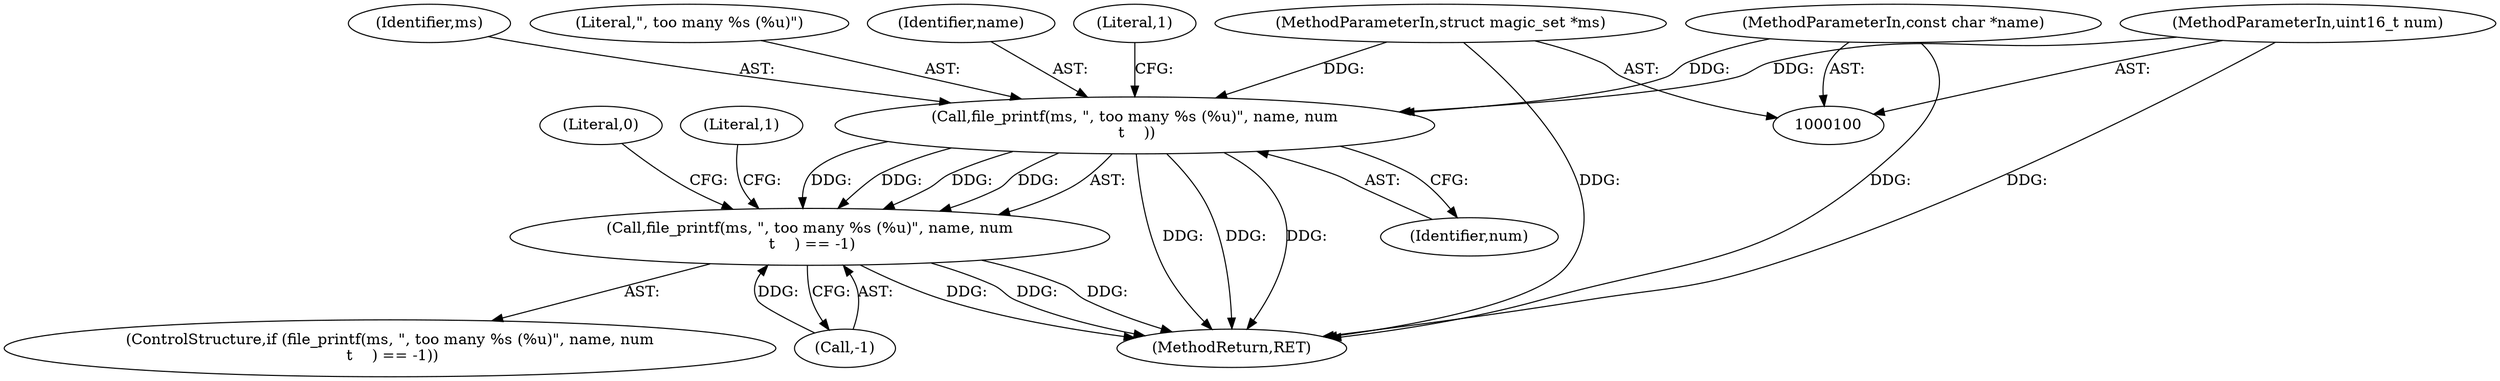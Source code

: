 digraph "0_file_ce90e05774dd77d86cfc8dfa6da57b32816841c4_7@pointer" {
"1000107" [label="(Call,file_printf(ms, \", too many %s (%u)\", name, num\n \t    ))"];
"1000101" [label="(MethodParameterIn,struct magic_set *ms)"];
"1000102" [label="(MethodParameterIn,const char *name)"];
"1000103" [label="(MethodParameterIn,uint16_t num)"];
"1000106" [label="(Call,file_printf(ms, \", too many %s (%u)\", name, num\n \t    ) == -1)"];
"1000118" [label="(Literal,0)"];
"1000111" [label="(Identifier,num)"];
"1000107" [label="(Call,file_printf(ms, \", too many %s (%u)\", name, num\n \t    ))"];
"1000109" [label="(Literal,\", too many %s (%u)\")"];
"1000110" [label="(Identifier,name)"];
"1000105" [label="(ControlStructure,if (file_printf(ms, \", too many %s (%u)\", name, num\n \t    ) == -1))"];
"1000113" [label="(Literal,1)"];
"1000103" [label="(MethodParameterIn,uint16_t num)"];
"1000112" [label="(Call,-1)"];
"1000106" [label="(Call,file_printf(ms, \", too many %s (%u)\", name, num\n \t    ) == -1)"];
"1000119" [label="(MethodReturn,RET)"];
"1000101" [label="(MethodParameterIn,struct magic_set *ms)"];
"1000102" [label="(MethodParameterIn,const char *name)"];
"1000108" [label="(Identifier,ms)"];
"1000116" [label="(Literal,1)"];
"1000107" -> "1000106"  [label="AST: "];
"1000107" -> "1000111"  [label="CFG: "];
"1000108" -> "1000107"  [label="AST: "];
"1000109" -> "1000107"  [label="AST: "];
"1000110" -> "1000107"  [label="AST: "];
"1000111" -> "1000107"  [label="AST: "];
"1000113" -> "1000107"  [label="CFG: "];
"1000107" -> "1000119"  [label="DDG: "];
"1000107" -> "1000119"  [label="DDG: "];
"1000107" -> "1000119"  [label="DDG: "];
"1000107" -> "1000106"  [label="DDG: "];
"1000107" -> "1000106"  [label="DDG: "];
"1000107" -> "1000106"  [label="DDG: "];
"1000107" -> "1000106"  [label="DDG: "];
"1000101" -> "1000107"  [label="DDG: "];
"1000102" -> "1000107"  [label="DDG: "];
"1000103" -> "1000107"  [label="DDG: "];
"1000101" -> "1000100"  [label="AST: "];
"1000101" -> "1000119"  [label="DDG: "];
"1000102" -> "1000100"  [label="AST: "];
"1000102" -> "1000119"  [label="DDG: "];
"1000103" -> "1000100"  [label="AST: "];
"1000103" -> "1000119"  [label="DDG: "];
"1000106" -> "1000105"  [label="AST: "];
"1000106" -> "1000112"  [label="CFG: "];
"1000112" -> "1000106"  [label="AST: "];
"1000116" -> "1000106"  [label="CFG: "];
"1000118" -> "1000106"  [label="CFG: "];
"1000106" -> "1000119"  [label="DDG: "];
"1000106" -> "1000119"  [label="DDG: "];
"1000106" -> "1000119"  [label="DDG: "];
"1000112" -> "1000106"  [label="DDG: "];
}

